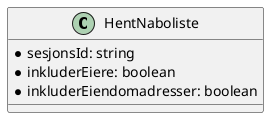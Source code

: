 @startuml

class HentNaboliste {
    *sesjonsId: string
    *inkluderEiere: boolean
    *inkluderEiendomadresser: boolean
}

@enduml